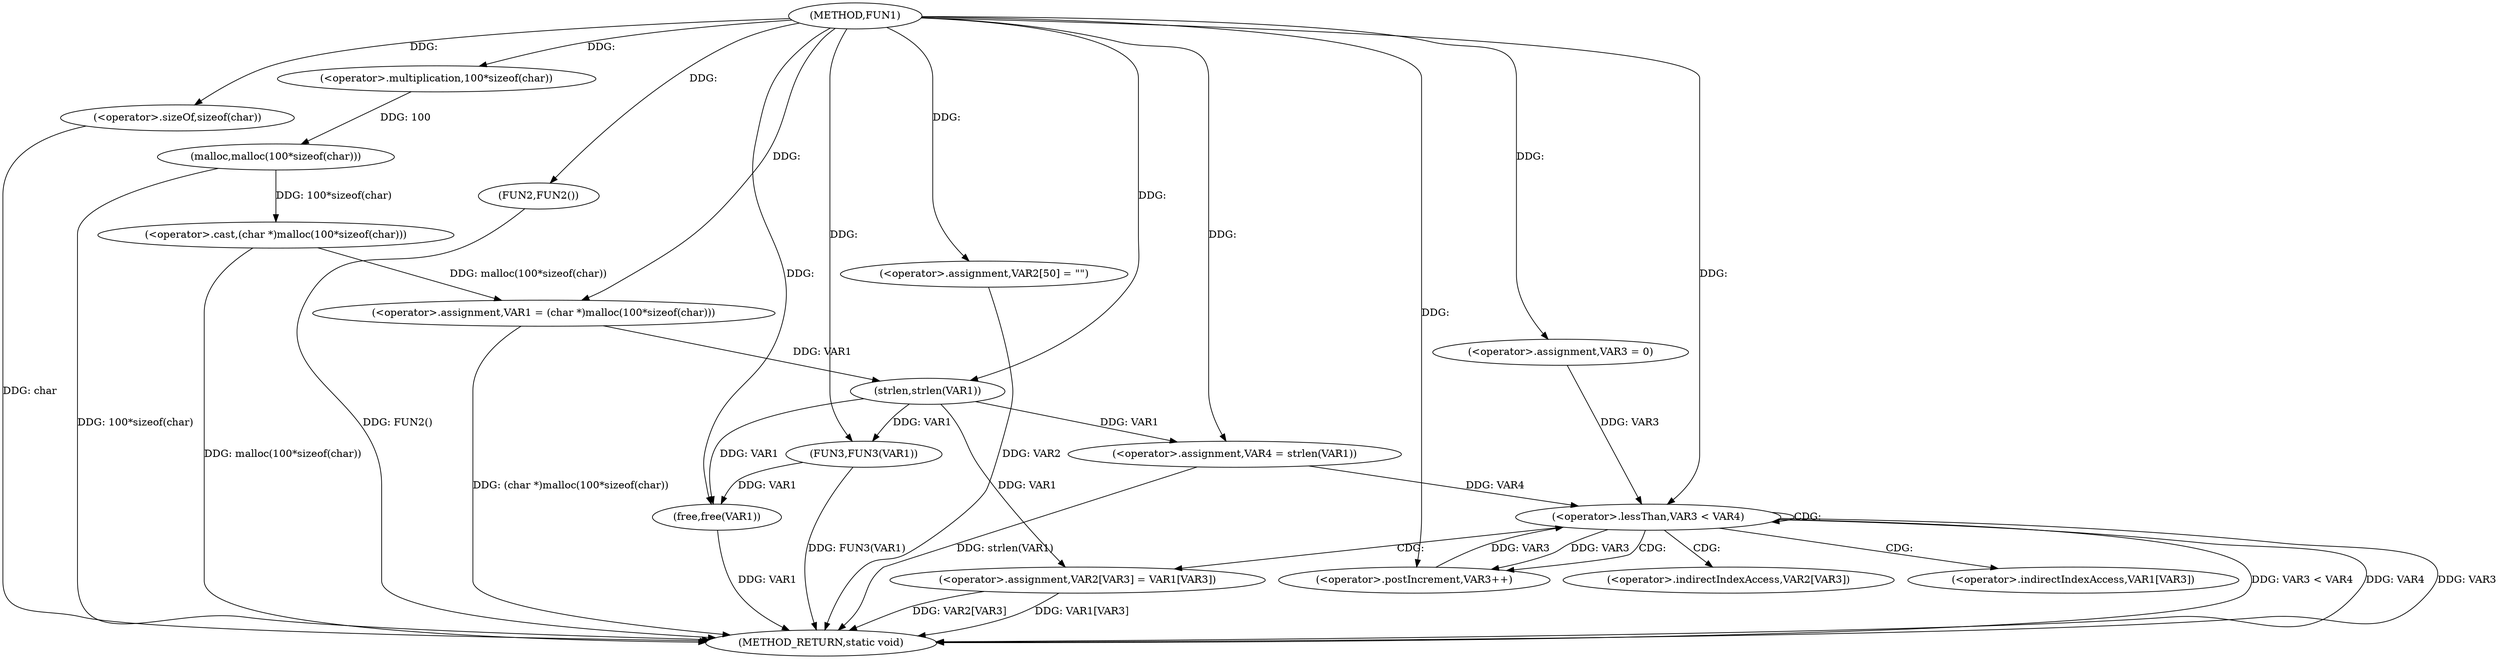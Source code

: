 digraph FUN1 {  
"1000100" [label = "(METHOD,FUN1)" ]
"1000147" [label = "(METHOD_RETURN,static void)" ]
"1000103" [label = "(<operator>.assignment,VAR1 = (char *)malloc(100*sizeof(char)))" ]
"1000105" [label = "(<operator>.cast,(char *)malloc(100*sizeof(char)))" ]
"1000107" [label = "(malloc,malloc(100*sizeof(char)))" ]
"1000108" [label = "(<operator>.multiplication,100*sizeof(char))" ]
"1000110" [label = "(<operator>.sizeOf,sizeof(char))" ]
"1000113" [label = "(FUN2,FUN2())" ]
"1000117" [label = "(<operator>.assignment,VAR2[50] = \"\")" ]
"1000122" [label = "(<operator>.assignment,VAR4 = strlen(VAR1))" ]
"1000124" [label = "(strlen,strlen(VAR1))" ]
"1000127" [label = "(<operator>.assignment,VAR3 = 0)" ]
"1000130" [label = "(<operator>.lessThan,VAR3 < VAR4)" ]
"1000133" [label = "(<operator>.postIncrement,VAR3++)" ]
"1000136" [label = "(<operator>.assignment,VAR2[VAR3] = VAR1[VAR3])" ]
"1000143" [label = "(FUN3,FUN3(VAR1))" ]
"1000145" [label = "(free,free(VAR1))" ]
"1000137" [label = "(<operator>.indirectIndexAccess,VAR2[VAR3])" ]
"1000140" [label = "(<operator>.indirectIndexAccess,VAR1[VAR3])" ]
  "1000130" -> "1000147"  [ label = "DDG: VAR3 < VAR4"] 
  "1000107" -> "1000147"  [ label = "DDG: 100*sizeof(char)"] 
  "1000105" -> "1000147"  [ label = "DDG: malloc(100*sizeof(char))"] 
  "1000103" -> "1000147"  [ label = "DDG: (char *)malloc(100*sizeof(char))"] 
  "1000130" -> "1000147"  [ label = "DDG: VAR4"] 
  "1000136" -> "1000147"  [ label = "DDG: VAR1[VAR3]"] 
  "1000117" -> "1000147"  [ label = "DDG: VAR2"] 
  "1000145" -> "1000147"  [ label = "DDG: VAR1"] 
  "1000110" -> "1000147"  [ label = "DDG: char"] 
  "1000136" -> "1000147"  [ label = "DDG: VAR2[VAR3]"] 
  "1000113" -> "1000147"  [ label = "DDG: FUN2()"] 
  "1000143" -> "1000147"  [ label = "DDG: FUN3(VAR1)"] 
  "1000130" -> "1000147"  [ label = "DDG: VAR3"] 
  "1000122" -> "1000147"  [ label = "DDG: strlen(VAR1)"] 
  "1000105" -> "1000103"  [ label = "DDG: malloc(100*sizeof(char))"] 
  "1000100" -> "1000103"  [ label = "DDG: "] 
  "1000107" -> "1000105"  [ label = "DDG: 100*sizeof(char)"] 
  "1000108" -> "1000107"  [ label = "DDG: 100"] 
  "1000100" -> "1000108"  [ label = "DDG: "] 
  "1000100" -> "1000110"  [ label = "DDG: "] 
  "1000100" -> "1000113"  [ label = "DDG: "] 
  "1000100" -> "1000117"  [ label = "DDG: "] 
  "1000124" -> "1000122"  [ label = "DDG: VAR1"] 
  "1000100" -> "1000122"  [ label = "DDG: "] 
  "1000103" -> "1000124"  [ label = "DDG: VAR1"] 
  "1000100" -> "1000124"  [ label = "DDG: "] 
  "1000100" -> "1000127"  [ label = "DDG: "] 
  "1000133" -> "1000130"  [ label = "DDG: VAR3"] 
  "1000127" -> "1000130"  [ label = "DDG: VAR3"] 
  "1000100" -> "1000130"  [ label = "DDG: "] 
  "1000122" -> "1000130"  [ label = "DDG: VAR4"] 
  "1000130" -> "1000133"  [ label = "DDG: VAR3"] 
  "1000100" -> "1000133"  [ label = "DDG: "] 
  "1000124" -> "1000136"  [ label = "DDG: VAR1"] 
  "1000124" -> "1000143"  [ label = "DDG: VAR1"] 
  "1000100" -> "1000143"  [ label = "DDG: "] 
  "1000143" -> "1000145"  [ label = "DDG: VAR1"] 
  "1000100" -> "1000145"  [ label = "DDG: "] 
  "1000124" -> "1000145"  [ label = "DDG: VAR1"] 
  "1000130" -> "1000137"  [ label = "CDG: "] 
  "1000130" -> "1000130"  [ label = "CDG: "] 
  "1000130" -> "1000133"  [ label = "CDG: "] 
  "1000130" -> "1000136"  [ label = "CDG: "] 
  "1000130" -> "1000140"  [ label = "CDG: "] 
}
